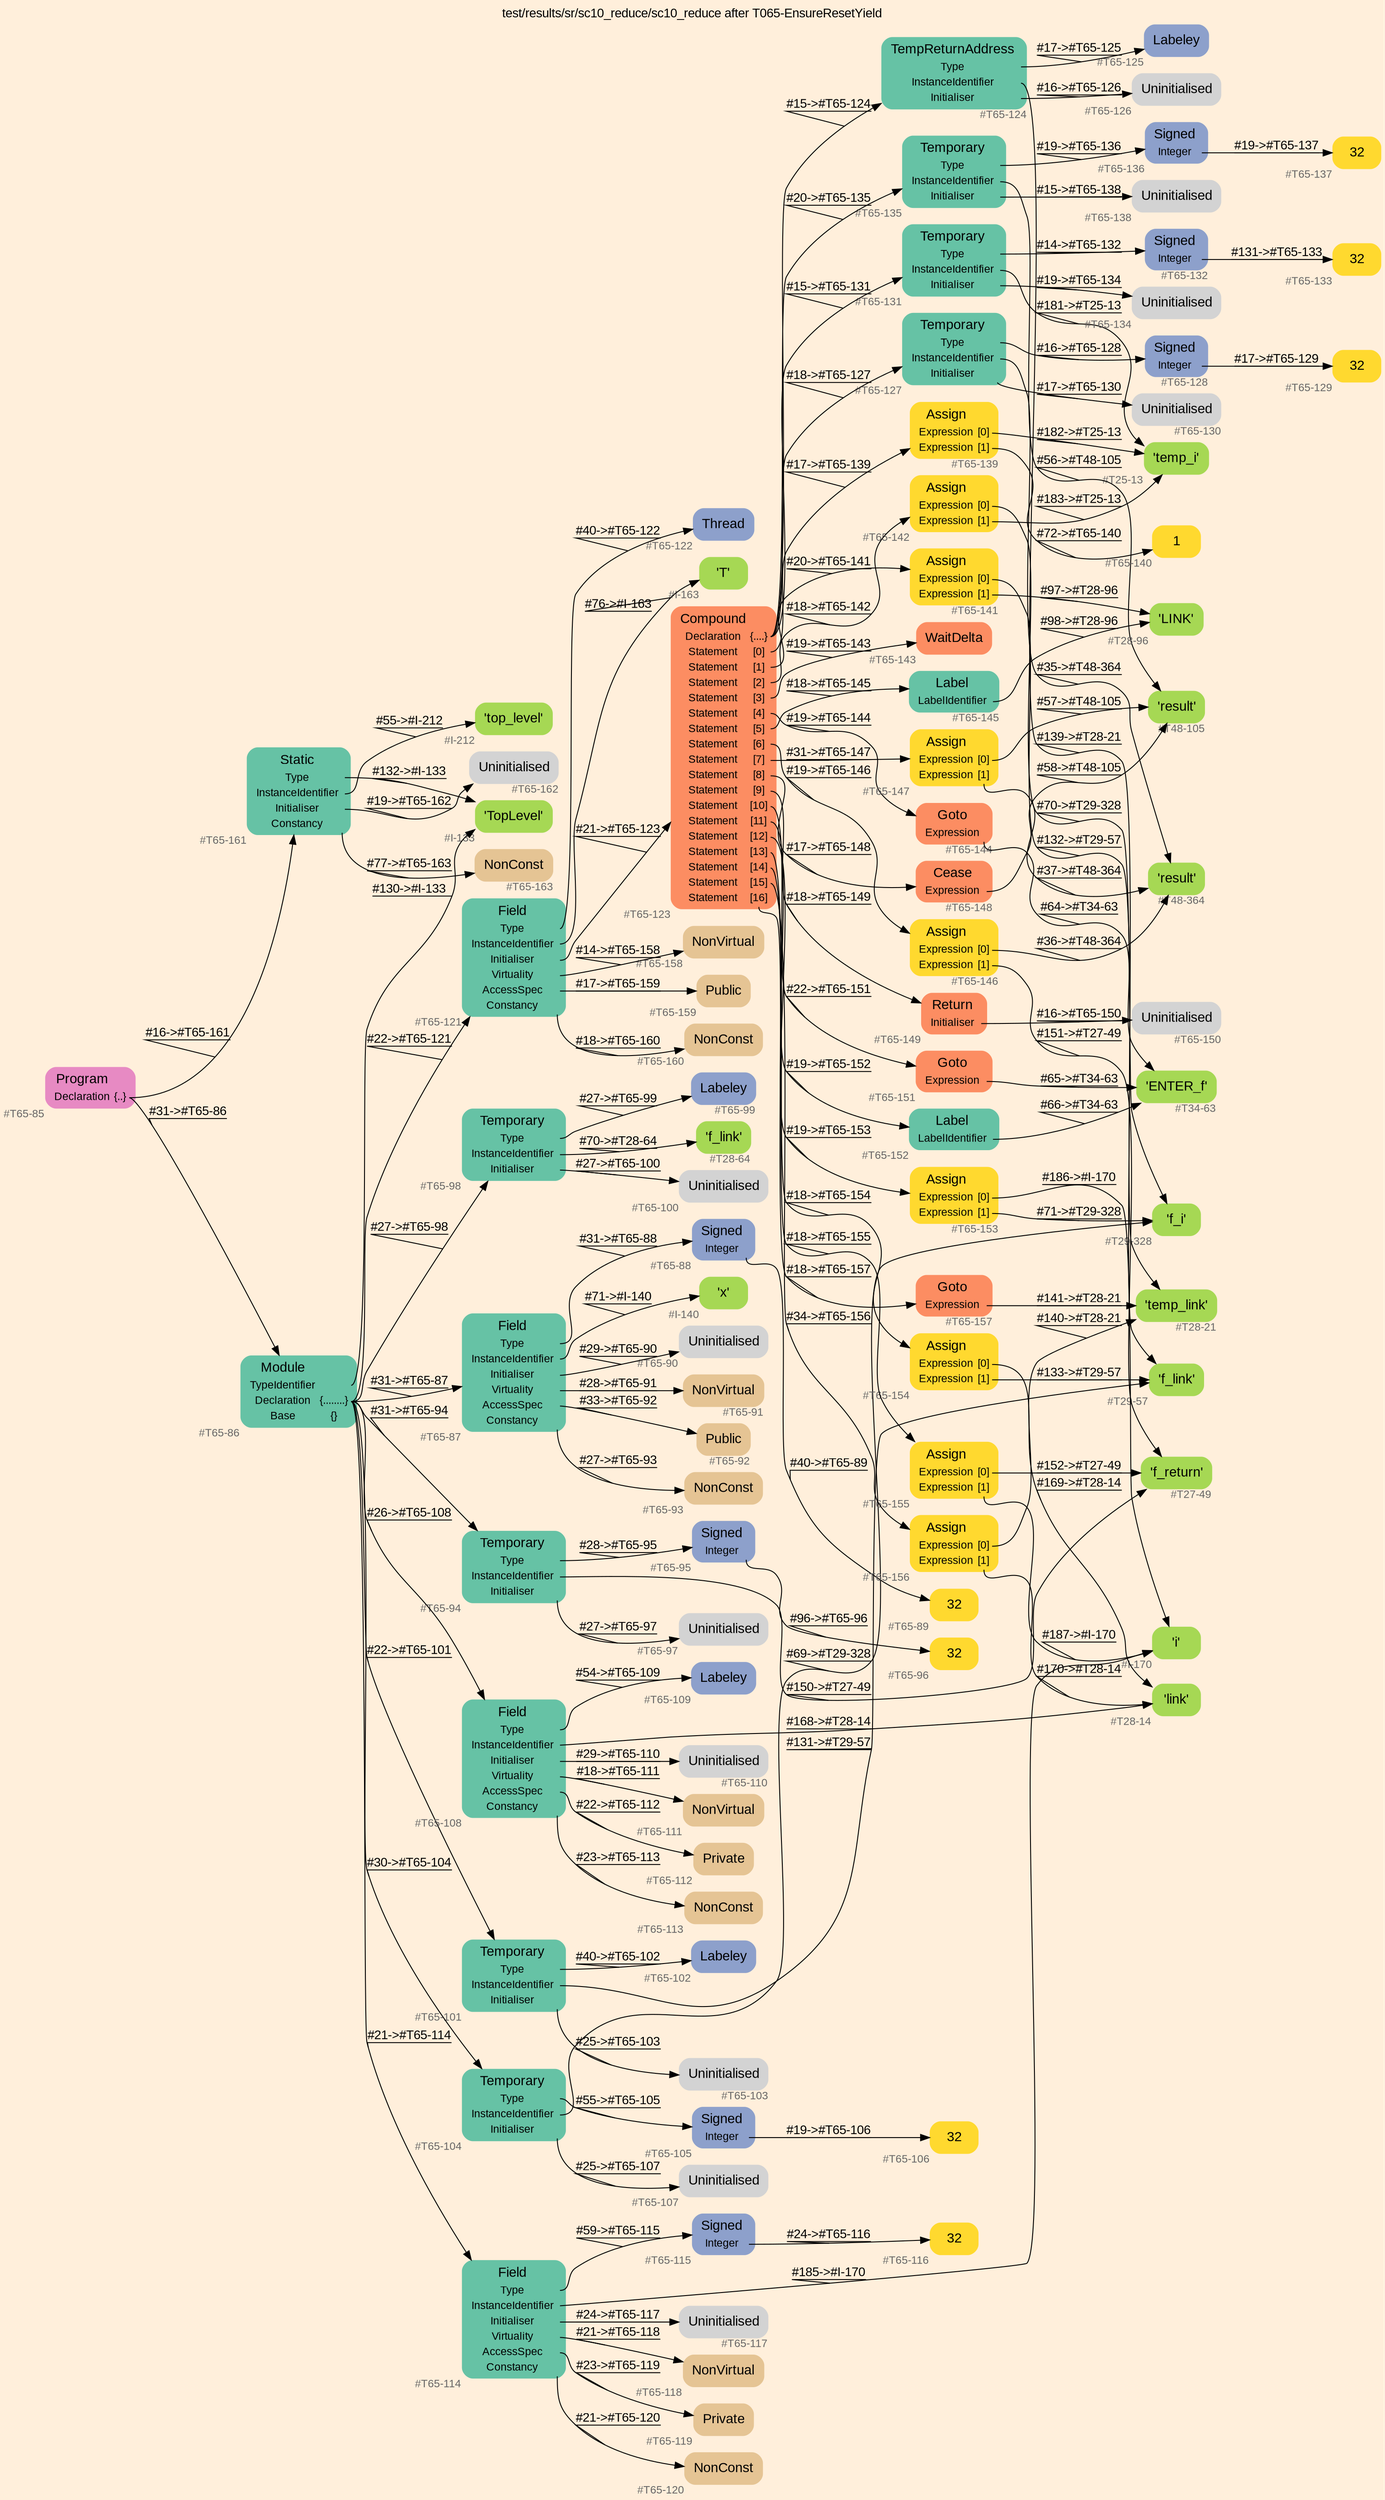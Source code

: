 digraph "test/results/sr/sc10_reduce/sc10_reduce after T065-EnsureResetYield" {
label = "test/results/sr/sc10_reduce/sc10_reduce after T065-EnsureResetYield"
labelloc = t
graph [
    rankdir = "LR"
    ranksep = 0.3
    bgcolor = antiquewhite1
    color = black
    fontcolor = black
    fontname = "Arial"
];
node [
    fontname = "Arial"
];
edge [
    fontname = "Arial"
];

// -------------------- node figure --------------------
// -------- block #T65-85 ----------
"#T65-85" [
    fillcolor = "/set28/4"
    xlabel = "#T65-85"
    fontsize = "12"
    fontcolor = grey40
    shape = "plaintext"
    label = <<TABLE BORDER="0" CELLBORDER="0" CELLSPACING="0">
     <TR><TD><FONT COLOR="black" POINT-SIZE="15">Program</FONT></TD></TR>
     <TR><TD><FONT COLOR="black" POINT-SIZE="12">Declaration</FONT></TD><TD PORT="port0"><FONT COLOR="black" POINT-SIZE="12">{..}</FONT></TD></TR>
    </TABLE>>
    style = "rounded,filled"
];

// -------- block #T65-86 ----------
"#T65-86" [
    fillcolor = "/set28/1"
    xlabel = "#T65-86"
    fontsize = "12"
    fontcolor = grey40
    shape = "plaintext"
    label = <<TABLE BORDER="0" CELLBORDER="0" CELLSPACING="0">
     <TR><TD><FONT COLOR="black" POINT-SIZE="15">Module</FONT></TD></TR>
     <TR><TD><FONT COLOR="black" POINT-SIZE="12">TypeIdentifier</FONT></TD><TD PORT="port0"></TD></TR>
     <TR><TD><FONT COLOR="black" POINT-SIZE="12">Declaration</FONT></TD><TD PORT="port1"><FONT COLOR="black" POINT-SIZE="12">{........}</FONT></TD></TR>
     <TR><TD><FONT COLOR="black" POINT-SIZE="12">Base</FONT></TD><TD PORT="port2"><FONT COLOR="black" POINT-SIZE="12">{}</FONT></TD></TR>
    </TABLE>>
    style = "rounded,filled"
];

// -------- block #I-133 ----------
"#I-133" [
    fillcolor = "/set28/5"
    xlabel = "#I-133"
    fontsize = "12"
    fontcolor = grey40
    shape = "plaintext"
    label = <<TABLE BORDER="0" CELLBORDER="0" CELLSPACING="0">
     <TR><TD><FONT COLOR="black" POINT-SIZE="15">'TopLevel'</FONT></TD></TR>
    </TABLE>>
    style = "rounded,filled"
];

// -------- block #T65-87 ----------
"#T65-87" [
    fillcolor = "/set28/1"
    xlabel = "#T65-87"
    fontsize = "12"
    fontcolor = grey40
    shape = "plaintext"
    label = <<TABLE BORDER="0" CELLBORDER="0" CELLSPACING="0">
     <TR><TD><FONT COLOR="black" POINT-SIZE="15">Field</FONT></TD></TR>
     <TR><TD><FONT COLOR="black" POINT-SIZE="12">Type</FONT></TD><TD PORT="port0"></TD></TR>
     <TR><TD><FONT COLOR="black" POINT-SIZE="12">InstanceIdentifier</FONT></TD><TD PORT="port1"></TD></TR>
     <TR><TD><FONT COLOR="black" POINT-SIZE="12">Initialiser</FONT></TD><TD PORT="port2"></TD></TR>
     <TR><TD><FONT COLOR="black" POINT-SIZE="12">Virtuality</FONT></TD><TD PORT="port3"></TD></TR>
     <TR><TD><FONT COLOR="black" POINT-SIZE="12">AccessSpec</FONT></TD><TD PORT="port4"></TD></TR>
     <TR><TD><FONT COLOR="black" POINT-SIZE="12">Constancy</FONT></TD><TD PORT="port5"></TD></TR>
    </TABLE>>
    style = "rounded,filled"
];

// -------- block #T65-88 ----------
"#T65-88" [
    fillcolor = "/set28/3"
    xlabel = "#T65-88"
    fontsize = "12"
    fontcolor = grey40
    shape = "plaintext"
    label = <<TABLE BORDER="0" CELLBORDER="0" CELLSPACING="0">
     <TR><TD><FONT COLOR="black" POINT-SIZE="15">Signed</FONT></TD></TR>
     <TR><TD><FONT COLOR="black" POINT-SIZE="12">Integer</FONT></TD><TD PORT="port0"></TD></TR>
    </TABLE>>
    style = "rounded,filled"
];

// -------- block #T65-89 ----------
"#T65-89" [
    fillcolor = "/set28/6"
    xlabel = "#T65-89"
    fontsize = "12"
    fontcolor = grey40
    shape = "plaintext"
    label = <<TABLE BORDER="0" CELLBORDER="0" CELLSPACING="0">
     <TR><TD><FONT COLOR="black" POINT-SIZE="15">32</FONT></TD></TR>
    </TABLE>>
    style = "rounded,filled"
];

// -------- block #I-140 ----------
"#I-140" [
    fillcolor = "/set28/5"
    xlabel = "#I-140"
    fontsize = "12"
    fontcolor = grey40
    shape = "plaintext"
    label = <<TABLE BORDER="0" CELLBORDER="0" CELLSPACING="0">
     <TR><TD><FONT COLOR="black" POINT-SIZE="15">'x'</FONT></TD></TR>
    </TABLE>>
    style = "rounded,filled"
];

// -------- block #T65-90 ----------
"#T65-90" [
    xlabel = "#T65-90"
    fontsize = "12"
    fontcolor = grey40
    shape = "plaintext"
    label = <<TABLE BORDER="0" CELLBORDER="0" CELLSPACING="0">
     <TR><TD><FONT COLOR="black" POINT-SIZE="15">Uninitialised</FONT></TD></TR>
    </TABLE>>
    style = "rounded,filled"
];

// -------- block #T65-91 ----------
"#T65-91" [
    fillcolor = "/set28/7"
    xlabel = "#T65-91"
    fontsize = "12"
    fontcolor = grey40
    shape = "plaintext"
    label = <<TABLE BORDER="0" CELLBORDER="0" CELLSPACING="0">
     <TR><TD><FONT COLOR="black" POINT-SIZE="15">NonVirtual</FONT></TD></TR>
    </TABLE>>
    style = "rounded,filled"
];

// -------- block #T65-92 ----------
"#T65-92" [
    fillcolor = "/set28/7"
    xlabel = "#T65-92"
    fontsize = "12"
    fontcolor = grey40
    shape = "plaintext"
    label = <<TABLE BORDER="0" CELLBORDER="0" CELLSPACING="0">
     <TR><TD><FONT COLOR="black" POINT-SIZE="15">Public</FONT></TD></TR>
    </TABLE>>
    style = "rounded,filled"
];

// -------- block #T65-93 ----------
"#T65-93" [
    fillcolor = "/set28/7"
    xlabel = "#T65-93"
    fontsize = "12"
    fontcolor = grey40
    shape = "plaintext"
    label = <<TABLE BORDER="0" CELLBORDER="0" CELLSPACING="0">
     <TR><TD><FONT COLOR="black" POINT-SIZE="15">NonConst</FONT></TD></TR>
    </TABLE>>
    style = "rounded,filled"
];

// -------- block #T65-94 ----------
"#T65-94" [
    fillcolor = "/set28/1"
    xlabel = "#T65-94"
    fontsize = "12"
    fontcolor = grey40
    shape = "plaintext"
    label = <<TABLE BORDER="0" CELLBORDER="0" CELLSPACING="0">
     <TR><TD><FONT COLOR="black" POINT-SIZE="15">Temporary</FONT></TD></TR>
     <TR><TD><FONT COLOR="black" POINT-SIZE="12">Type</FONT></TD><TD PORT="port0"></TD></TR>
     <TR><TD><FONT COLOR="black" POINT-SIZE="12">InstanceIdentifier</FONT></TD><TD PORT="port1"></TD></TR>
     <TR><TD><FONT COLOR="black" POINT-SIZE="12">Initialiser</FONT></TD><TD PORT="port2"></TD></TR>
    </TABLE>>
    style = "rounded,filled"
];

// -------- block #T65-95 ----------
"#T65-95" [
    fillcolor = "/set28/3"
    xlabel = "#T65-95"
    fontsize = "12"
    fontcolor = grey40
    shape = "plaintext"
    label = <<TABLE BORDER="0" CELLBORDER="0" CELLSPACING="0">
     <TR><TD><FONT COLOR="black" POINT-SIZE="15">Signed</FONT></TD></TR>
     <TR><TD><FONT COLOR="black" POINT-SIZE="12">Integer</FONT></TD><TD PORT="port0"></TD></TR>
    </TABLE>>
    style = "rounded,filled"
];

// -------- block #T65-96 ----------
"#T65-96" [
    fillcolor = "/set28/6"
    xlabel = "#T65-96"
    fontsize = "12"
    fontcolor = grey40
    shape = "plaintext"
    label = <<TABLE BORDER="0" CELLBORDER="0" CELLSPACING="0">
     <TR><TD><FONT COLOR="black" POINT-SIZE="15">32</FONT></TD></TR>
    </TABLE>>
    style = "rounded,filled"
];

// -------- block #T27-49 ----------
"#T27-49" [
    fillcolor = "/set28/5"
    xlabel = "#T27-49"
    fontsize = "12"
    fontcolor = grey40
    shape = "plaintext"
    label = <<TABLE BORDER="0" CELLBORDER="0" CELLSPACING="0">
     <TR><TD><FONT COLOR="black" POINT-SIZE="15">'f_return'</FONT></TD></TR>
    </TABLE>>
    style = "rounded,filled"
];

// -------- block #T65-97 ----------
"#T65-97" [
    xlabel = "#T65-97"
    fontsize = "12"
    fontcolor = grey40
    shape = "plaintext"
    label = <<TABLE BORDER="0" CELLBORDER="0" CELLSPACING="0">
     <TR><TD><FONT COLOR="black" POINT-SIZE="15">Uninitialised</FONT></TD></TR>
    </TABLE>>
    style = "rounded,filled"
];

// -------- block #T65-98 ----------
"#T65-98" [
    fillcolor = "/set28/1"
    xlabel = "#T65-98"
    fontsize = "12"
    fontcolor = grey40
    shape = "plaintext"
    label = <<TABLE BORDER="0" CELLBORDER="0" CELLSPACING="0">
     <TR><TD><FONT COLOR="black" POINT-SIZE="15">Temporary</FONT></TD></TR>
     <TR><TD><FONT COLOR="black" POINT-SIZE="12">Type</FONT></TD><TD PORT="port0"></TD></TR>
     <TR><TD><FONT COLOR="black" POINT-SIZE="12">InstanceIdentifier</FONT></TD><TD PORT="port1"></TD></TR>
     <TR><TD><FONT COLOR="black" POINT-SIZE="12">Initialiser</FONT></TD><TD PORT="port2"></TD></TR>
    </TABLE>>
    style = "rounded,filled"
];

// -------- block #T65-99 ----------
"#T65-99" [
    fillcolor = "/set28/3"
    xlabel = "#T65-99"
    fontsize = "12"
    fontcolor = grey40
    shape = "plaintext"
    label = <<TABLE BORDER="0" CELLBORDER="0" CELLSPACING="0">
     <TR><TD><FONT COLOR="black" POINT-SIZE="15">Labeley</FONT></TD></TR>
    </TABLE>>
    style = "rounded,filled"
];

// -------- block #T28-64 ----------
"#T28-64" [
    fillcolor = "/set28/5"
    xlabel = "#T28-64"
    fontsize = "12"
    fontcolor = grey40
    shape = "plaintext"
    label = <<TABLE BORDER="0" CELLBORDER="0" CELLSPACING="0">
     <TR><TD><FONT COLOR="black" POINT-SIZE="15">'f_link'</FONT></TD></TR>
    </TABLE>>
    style = "rounded,filled"
];

// -------- block #T65-100 ----------
"#T65-100" [
    xlabel = "#T65-100"
    fontsize = "12"
    fontcolor = grey40
    shape = "plaintext"
    label = <<TABLE BORDER="0" CELLBORDER="0" CELLSPACING="0">
     <TR><TD><FONT COLOR="black" POINT-SIZE="15">Uninitialised</FONT></TD></TR>
    </TABLE>>
    style = "rounded,filled"
];

// -------- block #T65-101 ----------
"#T65-101" [
    fillcolor = "/set28/1"
    xlabel = "#T65-101"
    fontsize = "12"
    fontcolor = grey40
    shape = "plaintext"
    label = <<TABLE BORDER="0" CELLBORDER="0" CELLSPACING="0">
     <TR><TD><FONT COLOR="black" POINT-SIZE="15">Temporary</FONT></TD></TR>
     <TR><TD><FONT COLOR="black" POINT-SIZE="12">Type</FONT></TD><TD PORT="port0"></TD></TR>
     <TR><TD><FONT COLOR="black" POINT-SIZE="12">InstanceIdentifier</FONT></TD><TD PORT="port1"></TD></TR>
     <TR><TD><FONT COLOR="black" POINT-SIZE="12">Initialiser</FONT></TD><TD PORT="port2"></TD></TR>
    </TABLE>>
    style = "rounded,filled"
];

// -------- block #T65-102 ----------
"#T65-102" [
    fillcolor = "/set28/3"
    xlabel = "#T65-102"
    fontsize = "12"
    fontcolor = grey40
    shape = "plaintext"
    label = <<TABLE BORDER="0" CELLBORDER="0" CELLSPACING="0">
     <TR><TD><FONT COLOR="black" POINT-SIZE="15">Labeley</FONT></TD></TR>
    </TABLE>>
    style = "rounded,filled"
];

// -------- block #T29-57 ----------
"#T29-57" [
    fillcolor = "/set28/5"
    xlabel = "#T29-57"
    fontsize = "12"
    fontcolor = grey40
    shape = "plaintext"
    label = <<TABLE BORDER="0" CELLBORDER="0" CELLSPACING="0">
     <TR><TD><FONT COLOR="black" POINT-SIZE="15">'f_link'</FONT></TD></TR>
    </TABLE>>
    style = "rounded,filled"
];

// -------- block #T65-103 ----------
"#T65-103" [
    xlabel = "#T65-103"
    fontsize = "12"
    fontcolor = grey40
    shape = "plaintext"
    label = <<TABLE BORDER="0" CELLBORDER="0" CELLSPACING="0">
     <TR><TD><FONT COLOR="black" POINT-SIZE="15">Uninitialised</FONT></TD></TR>
    </TABLE>>
    style = "rounded,filled"
];

// -------- block #T65-104 ----------
"#T65-104" [
    fillcolor = "/set28/1"
    xlabel = "#T65-104"
    fontsize = "12"
    fontcolor = grey40
    shape = "plaintext"
    label = <<TABLE BORDER="0" CELLBORDER="0" CELLSPACING="0">
     <TR><TD><FONT COLOR="black" POINT-SIZE="15">Temporary</FONT></TD></TR>
     <TR><TD><FONT COLOR="black" POINT-SIZE="12">Type</FONT></TD><TD PORT="port0"></TD></TR>
     <TR><TD><FONT COLOR="black" POINT-SIZE="12">InstanceIdentifier</FONT></TD><TD PORT="port1"></TD></TR>
     <TR><TD><FONT COLOR="black" POINT-SIZE="12">Initialiser</FONT></TD><TD PORT="port2"></TD></TR>
    </TABLE>>
    style = "rounded,filled"
];

// -------- block #T65-105 ----------
"#T65-105" [
    fillcolor = "/set28/3"
    xlabel = "#T65-105"
    fontsize = "12"
    fontcolor = grey40
    shape = "plaintext"
    label = <<TABLE BORDER="0" CELLBORDER="0" CELLSPACING="0">
     <TR><TD><FONT COLOR="black" POINT-SIZE="15">Signed</FONT></TD></TR>
     <TR><TD><FONT COLOR="black" POINT-SIZE="12">Integer</FONT></TD><TD PORT="port0"></TD></TR>
    </TABLE>>
    style = "rounded,filled"
];

// -------- block #T65-106 ----------
"#T65-106" [
    fillcolor = "/set28/6"
    xlabel = "#T65-106"
    fontsize = "12"
    fontcolor = grey40
    shape = "plaintext"
    label = <<TABLE BORDER="0" CELLBORDER="0" CELLSPACING="0">
     <TR><TD><FONT COLOR="black" POINT-SIZE="15">32</FONT></TD></TR>
    </TABLE>>
    style = "rounded,filled"
];

// -------- block #T29-328 ----------
"#T29-328" [
    fillcolor = "/set28/5"
    xlabel = "#T29-328"
    fontsize = "12"
    fontcolor = grey40
    shape = "plaintext"
    label = <<TABLE BORDER="0" CELLBORDER="0" CELLSPACING="0">
     <TR><TD><FONT COLOR="black" POINT-SIZE="15">'f_i'</FONT></TD></TR>
    </TABLE>>
    style = "rounded,filled"
];

// -------- block #T65-107 ----------
"#T65-107" [
    xlabel = "#T65-107"
    fontsize = "12"
    fontcolor = grey40
    shape = "plaintext"
    label = <<TABLE BORDER="0" CELLBORDER="0" CELLSPACING="0">
     <TR><TD><FONT COLOR="black" POINT-SIZE="15">Uninitialised</FONT></TD></TR>
    </TABLE>>
    style = "rounded,filled"
];

// -------- block #T65-108 ----------
"#T65-108" [
    fillcolor = "/set28/1"
    xlabel = "#T65-108"
    fontsize = "12"
    fontcolor = grey40
    shape = "plaintext"
    label = <<TABLE BORDER="0" CELLBORDER="0" CELLSPACING="0">
     <TR><TD><FONT COLOR="black" POINT-SIZE="15">Field</FONT></TD></TR>
     <TR><TD><FONT COLOR="black" POINT-SIZE="12">Type</FONT></TD><TD PORT="port0"></TD></TR>
     <TR><TD><FONT COLOR="black" POINT-SIZE="12">InstanceIdentifier</FONT></TD><TD PORT="port1"></TD></TR>
     <TR><TD><FONT COLOR="black" POINT-SIZE="12">Initialiser</FONT></TD><TD PORT="port2"></TD></TR>
     <TR><TD><FONT COLOR="black" POINT-SIZE="12">Virtuality</FONT></TD><TD PORT="port3"></TD></TR>
     <TR><TD><FONT COLOR="black" POINT-SIZE="12">AccessSpec</FONT></TD><TD PORT="port4"></TD></TR>
     <TR><TD><FONT COLOR="black" POINT-SIZE="12">Constancy</FONT></TD><TD PORT="port5"></TD></TR>
    </TABLE>>
    style = "rounded,filled"
];

// -------- block #T65-109 ----------
"#T65-109" [
    fillcolor = "/set28/3"
    xlabel = "#T65-109"
    fontsize = "12"
    fontcolor = grey40
    shape = "plaintext"
    label = <<TABLE BORDER="0" CELLBORDER="0" CELLSPACING="0">
     <TR><TD><FONT COLOR="black" POINT-SIZE="15">Labeley</FONT></TD></TR>
    </TABLE>>
    style = "rounded,filled"
];

// -------- block #T28-14 ----------
"#T28-14" [
    fillcolor = "/set28/5"
    xlabel = "#T28-14"
    fontsize = "12"
    fontcolor = grey40
    shape = "plaintext"
    label = <<TABLE BORDER="0" CELLBORDER="0" CELLSPACING="0">
     <TR><TD><FONT COLOR="black" POINT-SIZE="15">'link'</FONT></TD></TR>
    </TABLE>>
    style = "rounded,filled"
];

// -------- block #T65-110 ----------
"#T65-110" [
    xlabel = "#T65-110"
    fontsize = "12"
    fontcolor = grey40
    shape = "plaintext"
    label = <<TABLE BORDER="0" CELLBORDER="0" CELLSPACING="0">
     <TR><TD><FONT COLOR="black" POINT-SIZE="15">Uninitialised</FONT></TD></TR>
    </TABLE>>
    style = "rounded,filled"
];

// -------- block #T65-111 ----------
"#T65-111" [
    fillcolor = "/set28/7"
    xlabel = "#T65-111"
    fontsize = "12"
    fontcolor = grey40
    shape = "plaintext"
    label = <<TABLE BORDER="0" CELLBORDER="0" CELLSPACING="0">
     <TR><TD><FONT COLOR="black" POINT-SIZE="15">NonVirtual</FONT></TD></TR>
    </TABLE>>
    style = "rounded,filled"
];

// -------- block #T65-112 ----------
"#T65-112" [
    fillcolor = "/set28/7"
    xlabel = "#T65-112"
    fontsize = "12"
    fontcolor = grey40
    shape = "plaintext"
    label = <<TABLE BORDER="0" CELLBORDER="0" CELLSPACING="0">
     <TR><TD><FONT COLOR="black" POINT-SIZE="15">Private</FONT></TD></TR>
    </TABLE>>
    style = "rounded,filled"
];

// -------- block #T65-113 ----------
"#T65-113" [
    fillcolor = "/set28/7"
    xlabel = "#T65-113"
    fontsize = "12"
    fontcolor = grey40
    shape = "plaintext"
    label = <<TABLE BORDER="0" CELLBORDER="0" CELLSPACING="0">
     <TR><TD><FONT COLOR="black" POINT-SIZE="15">NonConst</FONT></TD></TR>
    </TABLE>>
    style = "rounded,filled"
];

// -------- block #T65-114 ----------
"#T65-114" [
    fillcolor = "/set28/1"
    xlabel = "#T65-114"
    fontsize = "12"
    fontcolor = grey40
    shape = "plaintext"
    label = <<TABLE BORDER="0" CELLBORDER="0" CELLSPACING="0">
     <TR><TD><FONT COLOR="black" POINT-SIZE="15">Field</FONT></TD></TR>
     <TR><TD><FONT COLOR="black" POINT-SIZE="12">Type</FONT></TD><TD PORT="port0"></TD></TR>
     <TR><TD><FONT COLOR="black" POINT-SIZE="12">InstanceIdentifier</FONT></TD><TD PORT="port1"></TD></TR>
     <TR><TD><FONT COLOR="black" POINT-SIZE="12">Initialiser</FONT></TD><TD PORT="port2"></TD></TR>
     <TR><TD><FONT COLOR="black" POINT-SIZE="12">Virtuality</FONT></TD><TD PORT="port3"></TD></TR>
     <TR><TD><FONT COLOR="black" POINT-SIZE="12">AccessSpec</FONT></TD><TD PORT="port4"></TD></TR>
     <TR><TD><FONT COLOR="black" POINT-SIZE="12">Constancy</FONT></TD><TD PORT="port5"></TD></TR>
    </TABLE>>
    style = "rounded,filled"
];

// -------- block #T65-115 ----------
"#T65-115" [
    fillcolor = "/set28/3"
    xlabel = "#T65-115"
    fontsize = "12"
    fontcolor = grey40
    shape = "plaintext"
    label = <<TABLE BORDER="0" CELLBORDER="0" CELLSPACING="0">
     <TR><TD><FONT COLOR="black" POINT-SIZE="15">Signed</FONT></TD></TR>
     <TR><TD><FONT COLOR="black" POINT-SIZE="12">Integer</FONT></TD><TD PORT="port0"></TD></TR>
    </TABLE>>
    style = "rounded,filled"
];

// -------- block #T65-116 ----------
"#T65-116" [
    fillcolor = "/set28/6"
    xlabel = "#T65-116"
    fontsize = "12"
    fontcolor = grey40
    shape = "plaintext"
    label = <<TABLE BORDER="0" CELLBORDER="0" CELLSPACING="0">
     <TR><TD><FONT COLOR="black" POINT-SIZE="15">32</FONT></TD></TR>
    </TABLE>>
    style = "rounded,filled"
];

// -------- block #I-170 ----------
"#I-170" [
    fillcolor = "/set28/5"
    xlabel = "#I-170"
    fontsize = "12"
    fontcolor = grey40
    shape = "plaintext"
    label = <<TABLE BORDER="0" CELLBORDER="0" CELLSPACING="0">
     <TR><TD><FONT COLOR="black" POINT-SIZE="15">'i'</FONT></TD></TR>
    </TABLE>>
    style = "rounded,filled"
];

// -------- block #T65-117 ----------
"#T65-117" [
    xlabel = "#T65-117"
    fontsize = "12"
    fontcolor = grey40
    shape = "plaintext"
    label = <<TABLE BORDER="0" CELLBORDER="0" CELLSPACING="0">
     <TR><TD><FONT COLOR="black" POINT-SIZE="15">Uninitialised</FONT></TD></TR>
    </TABLE>>
    style = "rounded,filled"
];

// -------- block #T65-118 ----------
"#T65-118" [
    fillcolor = "/set28/7"
    xlabel = "#T65-118"
    fontsize = "12"
    fontcolor = grey40
    shape = "plaintext"
    label = <<TABLE BORDER="0" CELLBORDER="0" CELLSPACING="0">
     <TR><TD><FONT COLOR="black" POINT-SIZE="15">NonVirtual</FONT></TD></TR>
    </TABLE>>
    style = "rounded,filled"
];

// -------- block #T65-119 ----------
"#T65-119" [
    fillcolor = "/set28/7"
    xlabel = "#T65-119"
    fontsize = "12"
    fontcolor = grey40
    shape = "plaintext"
    label = <<TABLE BORDER="0" CELLBORDER="0" CELLSPACING="0">
     <TR><TD><FONT COLOR="black" POINT-SIZE="15">Private</FONT></TD></TR>
    </TABLE>>
    style = "rounded,filled"
];

// -------- block #T65-120 ----------
"#T65-120" [
    fillcolor = "/set28/7"
    xlabel = "#T65-120"
    fontsize = "12"
    fontcolor = grey40
    shape = "plaintext"
    label = <<TABLE BORDER="0" CELLBORDER="0" CELLSPACING="0">
     <TR><TD><FONT COLOR="black" POINT-SIZE="15">NonConst</FONT></TD></TR>
    </TABLE>>
    style = "rounded,filled"
];

// -------- block #T65-121 ----------
"#T65-121" [
    fillcolor = "/set28/1"
    xlabel = "#T65-121"
    fontsize = "12"
    fontcolor = grey40
    shape = "plaintext"
    label = <<TABLE BORDER="0" CELLBORDER="0" CELLSPACING="0">
     <TR><TD><FONT COLOR="black" POINT-SIZE="15">Field</FONT></TD></TR>
     <TR><TD><FONT COLOR="black" POINT-SIZE="12">Type</FONT></TD><TD PORT="port0"></TD></TR>
     <TR><TD><FONT COLOR="black" POINT-SIZE="12">InstanceIdentifier</FONT></TD><TD PORT="port1"></TD></TR>
     <TR><TD><FONT COLOR="black" POINT-SIZE="12">Initialiser</FONT></TD><TD PORT="port2"></TD></TR>
     <TR><TD><FONT COLOR="black" POINT-SIZE="12">Virtuality</FONT></TD><TD PORT="port3"></TD></TR>
     <TR><TD><FONT COLOR="black" POINT-SIZE="12">AccessSpec</FONT></TD><TD PORT="port4"></TD></TR>
     <TR><TD><FONT COLOR="black" POINT-SIZE="12">Constancy</FONT></TD><TD PORT="port5"></TD></TR>
    </TABLE>>
    style = "rounded,filled"
];

// -------- block #T65-122 ----------
"#T65-122" [
    fillcolor = "/set28/3"
    xlabel = "#T65-122"
    fontsize = "12"
    fontcolor = grey40
    shape = "plaintext"
    label = <<TABLE BORDER="0" CELLBORDER="0" CELLSPACING="0">
     <TR><TD><FONT COLOR="black" POINT-SIZE="15">Thread</FONT></TD></TR>
    </TABLE>>
    style = "rounded,filled"
];

// -------- block #I-163 ----------
"#I-163" [
    fillcolor = "/set28/5"
    xlabel = "#I-163"
    fontsize = "12"
    fontcolor = grey40
    shape = "plaintext"
    label = <<TABLE BORDER="0" CELLBORDER="0" CELLSPACING="0">
     <TR><TD><FONT COLOR="black" POINT-SIZE="15">'T'</FONT></TD></TR>
    </TABLE>>
    style = "rounded,filled"
];

// -------- block #T65-123 ----------
"#T65-123" [
    fillcolor = "/set28/2"
    xlabel = "#T65-123"
    fontsize = "12"
    fontcolor = grey40
    shape = "plaintext"
    label = <<TABLE BORDER="0" CELLBORDER="0" CELLSPACING="0">
     <TR><TD><FONT COLOR="black" POINT-SIZE="15">Compound</FONT></TD></TR>
     <TR><TD><FONT COLOR="black" POINT-SIZE="12">Declaration</FONT></TD><TD PORT="port0"><FONT COLOR="black" POINT-SIZE="12">{....}</FONT></TD></TR>
     <TR><TD><FONT COLOR="black" POINT-SIZE="12">Statement</FONT></TD><TD PORT="port1"><FONT COLOR="black" POINT-SIZE="12">[0]</FONT></TD></TR>
     <TR><TD><FONT COLOR="black" POINT-SIZE="12">Statement</FONT></TD><TD PORT="port2"><FONT COLOR="black" POINT-SIZE="12">[1]</FONT></TD></TR>
     <TR><TD><FONT COLOR="black" POINT-SIZE="12">Statement</FONT></TD><TD PORT="port3"><FONT COLOR="black" POINT-SIZE="12">[2]</FONT></TD></TR>
     <TR><TD><FONT COLOR="black" POINT-SIZE="12">Statement</FONT></TD><TD PORT="port4"><FONT COLOR="black" POINT-SIZE="12">[3]</FONT></TD></TR>
     <TR><TD><FONT COLOR="black" POINT-SIZE="12">Statement</FONT></TD><TD PORT="port5"><FONT COLOR="black" POINT-SIZE="12">[4]</FONT></TD></TR>
     <TR><TD><FONT COLOR="black" POINT-SIZE="12">Statement</FONT></TD><TD PORT="port6"><FONT COLOR="black" POINT-SIZE="12">[5]</FONT></TD></TR>
     <TR><TD><FONT COLOR="black" POINT-SIZE="12">Statement</FONT></TD><TD PORT="port7"><FONT COLOR="black" POINT-SIZE="12">[6]</FONT></TD></TR>
     <TR><TD><FONT COLOR="black" POINT-SIZE="12">Statement</FONT></TD><TD PORT="port8"><FONT COLOR="black" POINT-SIZE="12">[7]</FONT></TD></TR>
     <TR><TD><FONT COLOR="black" POINT-SIZE="12">Statement</FONT></TD><TD PORT="port9"><FONT COLOR="black" POINT-SIZE="12">[8]</FONT></TD></TR>
     <TR><TD><FONT COLOR="black" POINT-SIZE="12">Statement</FONT></TD><TD PORT="port10"><FONT COLOR="black" POINT-SIZE="12">[9]</FONT></TD></TR>
     <TR><TD><FONT COLOR="black" POINT-SIZE="12">Statement</FONT></TD><TD PORT="port11"><FONT COLOR="black" POINT-SIZE="12">[10]</FONT></TD></TR>
     <TR><TD><FONT COLOR="black" POINT-SIZE="12">Statement</FONT></TD><TD PORT="port12"><FONT COLOR="black" POINT-SIZE="12">[11]</FONT></TD></TR>
     <TR><TD><FONT COLOR="black" POINT-SIZE="12">Statement</FONT></TD><TD PORT="port13"><FONT COLOR="black" POINT-SIZE="12">[12]</FONT></TD></TR>
     <TR><TD><FONT COLOR="black" POINT-SIZE="12">Statement</FONT></TD><TD PORT="port14"><FONT COLOR="black" POINT-SIZE="12">[13]</FONT></TD></TR>
     <TR><TD><FONT COLOR="black" POINT-SIZE="12">Statement</FONT></TD><TD PORT="port15"><FONT COLOR="black" POINT-SIZE="12">[14]</FONT></TD></TR>
     <TR><TD><FONT COLOR="black" POINT-SIZE="12">Statement</FONT></TD><TD PORT="port16"><FONT COLOR="black" POINT-SIZE="12">[15]</FONT></TD></TR>
     <TR><TD><FONT COLOR="black" POINT-SIZE="12">Statement</FONT></TD><TD PORT="port17"><FONT COLOR="black" POINT-SIZE="12">[16]</FONT></TD></TR>
    </TABLE>>
    style = "rounded,filled"
];

// -------- block #T65-124 ----------
"#T65-124" [
    fillcolor = "/set28/1"
    xlabel = "#T65-124"
    fontsize = "12"
    fontcolor = grey40
    shape = "plaintext"
    label = <<TABLE BORDER="0" CELLBORDER="0" CELLSPACING="0">
     <TR><TD><FONT COLOR="black" POINT-SIZE="15">TempReturnAddress</FONT></TD></TR>
     <TR><TD><FONT COLOR="black" POINT-SIZE="12">Type</FONT></TD><TD PORT="port0"></TD></TR>
     <TR><TD><FONT COLOR="black" POINT-SIZE="12">InstanceIdentifier</FONT></TD><TD PORT="port1"></TD></TR>
     <TR><TD><FONT COLOR="black" POINT-SIZE="12">Initialiser</FONT></TD><TD PORT="port2"></TD></TR>
    </TABLE>>
    style = "rounded,filled"
];

// -------- block #T65-125 ----------
"#T65-125" [
    fillcolor = "/set28/3"
    xlabel = "#T65-125"
    fontsize = "12"
    fontcolor = grey40
    shape = "plaintext"
    label = <<TABLE BORDER="0" CELLBORDER="0" CELLSPACING="0">
     <TR><TD><FONT COLOR="black" POINT-SIZE="15">Labeley</FONT></TD></TR>
    </TABLE>>
    style = "rounded,filled"
];

// -------- block #T28-21 ----------
"#T28-21" [
    fillcolor = "/set28/5"
    xlabel = "#T28-21"
    fontsize = "12"
    fontcolor = grey40
    shape = "plaintext"
    label = <<TABLE BORDER="0" CELLBORDER="0" CELLSPACING="0">
     <TR><TD><FONT COLOR="black" POINT-SIZE="15">'temp_link'</FONT></TD></TR>
    </TABLE>>
    style = "rounded,filled"
];

// -------- block #T65-126 ----------
"#T65-126" [
    xlabel = "#T65-126"
    fontsize = "12"
    fontcolor = grey40
    shape = "plaintext"
    label = <<TABLE BORDER="0" CELLBORDER="0" CELLSPACING="0">
     <TR><TD><FONT COLOR="black" POINT-SIZE="15">Uninitialised</FONT></TD></TR>
    </TABLE>>
    style = "rounded,filled"
];

// -------- block #T65-127 ----------
"#T65-127" [
    fillcolor = "/set28/1"
    xlabel = "#T65-127"
    fontsize = "12"
    fontcolor = grey40
    shape = "plaintext"
    label = <<TABLE BORDER="0" CELLBORDER="0" CELLSPACING="0">
     <TR><TD><FONT COLOR="black" POINT-SIZE="15">Temporary</FONT></TD></TR>
     <TR><TD><FONT COLOR="black" POINT-SIZE="12">Type</FONT></TD><TD PORT="port0"></TD></TR>
     <TR><TD><FONT COLOR="black" POINT-SIZE="12">InstanceIdentifier</FONT></TD><TD PORT="port1"></TD></TR>
     <TR><TD><FONT COLOR="black" POINT-SIZE="12">Initialiser</FONT></TD><TD PORT="port2"></TD></TR>
    </TABLE>>
    style = "rounded,filled"
];

// -------- block #T65-128 ----------
"#T65-128" [
    fillcolor = "/set28/3"
    xlabel = "#T65-128"
    fontsize = "12"
    fontcolor = grey40
    shape = "plaintext"
    label = <<TABLE BORDER="0" CELLBORDER="0" CELLSPACING="0">
     <TR><TD><FONT COLOR="black" POINT-SIZE="15">Signed</FONT></TD></TR>
     <TR><TD><FONT COLOR="black" POINT-SIZE="12">Integer</FONT></TD><TD PORT="port0"></TD></TR>
    </TABLE>>
    style = "rounded,filled"
];

// -------- block #T65-129 ----------
"#T65-129" [
    fillcolor = "/set28/6"
    xlabel = "#T65-129"
    fontsize = "12"
    fontcolor = grey40
    shape = "plaintext"
    label = <<TABLE BORDER="0" CELLBORDER="0" CELLSPACING="0">
     <TR><TD><FONT COLOR="black" POINT-SIZE="15">32</FONT></TD></TR>
    </TABLE>>
    style = "rounded,filled"
];

// -------- block #T48-364 ----------
"#T48-364" [
    fillcolor = "/set28/5"
    xlabel = "#T48-364"
    fontsize = "12"
    fontcolor = grey40
    shape = "plaintext"
    label = <<TABLE BORDER="0" CELLBORDER="0" CELLSPACING="0">
     <TR><TD><FONT COLOR="black" POINT-SIZE="15">'result'</FONT></TD></TR>
    </TABLE>>
    style = "rounded,filled"
];

// -------- block #T65-130 ----------
"#T65-130" [
    xlabel = "#T65-130"
    fontsize = "12"
    fontcolor = grey40
    shape = "plaintext"
    label = <<TABLE BORDER="0" CELLBORDER="0" CELLSPACING="0">
     <TR><TD><FONT COLOR="black" POINT-SIZE="15">Uninitialised</FONT></TD></TR>
    </TABLE>>
    style = "rounded,filled"
];

// -------- block #T65-131 ----------
"#T65-131" [
    fillcolor = "/set28/1"
    xlabel = "#T65-131"
    fontsize = "12"
    fontcolor = grey40
    shape = "plaintext"
    label = <<TABLE BORDER="0" CELLBORDER="0" CELLSPACING="0">
     <TR><TD><FONT COLOR="black" POINT-SIZE="15">Temporary</FONT></TD></TR>
     <TR><TD><FONT COLOR="black" POINT-SIZE="12">Type</FONT></TD><TD PORT="port0"></TD></TR>
     <TR><TD><FONT COLOR="black" POINT-SIZE="12">InstanceIdentifier</FONT></TD><TD PORT="port1"></TD></TR>
     <TR><TD><FONT COLOR="black" POINT-SIZE="12">Initialiser</FONT></TD><TD PORT="port2"></TD></TR>
    </TABLE>>
    style = "rounded,filled"
];

// -------- block #T65-132 ----------
"#T65-132" [
    fillcolor = "/set28/3"
    xlabel = "#T65-132"
    fontsize = "12"
    fontcolor = grey40
    shape = "plaintext"
    label = <<TABLE BORDER="0" CELLBORDER="0" CELLSPACING="0">
     <TR><TD><FONT COLOR="black" POINT-SIZE="15">Signed</FONT></TD></TR>
     <TR><TD><FONT COLOR="black" POINT-SIZE="12">Integer</FONT></TD><TD PORT="port0"></TD></TR>
    </TABLE>>
    style = "rounded,filled"
];

// -------- block #T65-133 ----------
"#T65-133" [
    fillcolor = "/set28/6"
    xlabel = "#T65-133"
    fontsize = "12"
    fontcolor = grey40
    shape = "plaintext"
    label = <<TABLE BORDER="0" CELLBORDER="0" CELLSPACING="0">
     <TR><TD><FONT COLOR="black" POINT-SIZE="15">32</FONT></TD></TR>
    </TABLE>>
    style = "rounded,filled"
];

// -------- block #T25-13 ----------
"#T25-13" [
    fillcolor = "/set28/5"
    xlabel = "#T25-13"
    fontsize = "12"
    fontcolor = grey40
    shape = "plaintext"
    label = <<TABLE BORDER="0" CELLBORDER="0" CELLSPACING="0">
     <TR><TD><FONT COLOR="black" POINT-SIZE="15">'temp_i'</FONT></TD></TR>
    </TABLE>>
    style = "rounded,filled"
];

// -------- block #T65-134 ----------
"#T65-134" [
    xlabel = "#T65-134"
    fontsize = "12"
    fontcolor = grey40
    shape = "plaintext"
    label = <<TABLE BORDER="0" CELLBORDER="0" CELLSPACING="0">
     <TR><TD><FONT COLOR="black" POINT-SIZE="15">Uninitialised</FONT></TD></TR>
    </TABLE>>
    style = "rounded,filled"
];

// -------- block #T65-135 ----------
"#T65-135" [
    fillcolor = "/set28/1"
    xlabel = "#T65-135"
    fontsize = "12"
    fontcolor = grey40
    shape = "plaintext"
    label = <<TABLE BORDER="0" CELLBORDER="0" CELLSPACING="0">
     <TR><TD><FONT COLOR="black" POINT-SIZE="15">Temporary</FONT></TD></TR>
     <TR><TD><FONT COLOR="black" POINT-SIZE="12">Type</FONT></TD><TD PORT="port0"></TD></TR>
     <TR><TD><FONT COLOR="black" POINT-SIZE="12">InstanceIdentifier</FONT></TD><TD PORT="port1"></TD></TR>
     <TR><TD><FONT COLOR="black" POINT-SIZE="12">Initialiser</FONT></TD><TD PORT="port2"></TD></TR>
    </TABLE>>
    style = "rounded,filled"
];

// -------- block #T65-136 ----------
"#T65-136" [
    fillcolor = "/set28/3"
    xlabel = "#T65-136"
    fontsize = "12"
    fontcolor = grey40
    shape = "plaintext"
    label = <<TABLE BORDER="0" CELLBORDER="0" CELLSPACING="0">
     <TR><TD><FONT COLOR="black" POINT-SIZE="15">Signed</FONT></TD></TR>
     <TR><TD><FONT COLOR="black" POINT-SIZE="12">Integer</FONT></TD><TD PORT="port0"></TD></TR>
    </TABLE>>
    style = "rounded,filled"
];

// -------- block #T65-137 ----------
"#T65-137" [
    fillcolor = "/set28/6"
    xlabel = "#T65-137"
    fontsize = "12"
    fontcolor = grey40
    shape = "plaintext"
    label = <<TABLE BORDER="0" CELLBORDER="0" CELLSPACING="0">
     <TR><TD><FONT COLOR="black" POINT-SIZE="15">32</FONT></TD></TR>
    </TABLE>>
    style = "rounded,filled"
];

// -------- block #T48-105 ----------
"#T48-105" [
    fillcolor = "/set28/5"
    xlabel = "#T48-105"
    fontsize = "12"
    fontcolor = grey40
    shape = "plaintext"
    label = <<TABLE BORDER="0" CELLBORDER="0" CELLSPACING="0">
     <TR><TD><FONT COLOR="black" POINT-SIZE="15">'result'</FONT></TD></TR>
    </TABLE>>
    style = "rounded,filled"
];

// -------- block #T65-138 ----------
"#T65-138" [
    xlabel = "#T65-138"
    fontsize = "12"
    fontcolor = grey40
    shape = "plaintext"
    label = <<TABLE BORDER="0" CELLBORDER="0" CELLSPACING="0">
     <TR><TD><FONT COLOR="black" POINT-SIZE="15">Uninitialised</FONT></TD></TR>
    </TABLE>>
    style = "rounded,filled"
];

// -------- block #T65-139 ----------
"#T65-139" [
    fillcolor = "/set28/6"
    xlabel = "#T65-139"
    fontsize = "12"
    fontcolor = grey40
    shape = "plaintext"
    label = <<TABLE BORDER="0" CELLBORDER="0" CELLSPACING="0">
     <TR><TD><FONT COLOR="black" POINT-SIZE="15">Assign</FONT></TD></TR>
     <TR><TD><FONT COLOR="black" POINT-SIZE="12">Expression</FONT></TD><TD PORT="port0"><FONT COLOR="black" POINT-SIZE="12">[0]</FONT></TD></TR>
     <TR><TD><FONT COLOR="black" POINT-SIZE="12">Expression</FONT></TD><TD PORT="port1"><FONT COLOR="black" POINT-SIZE="12">[1]</FONT></TD></TR>
    </TABLE>>
    style = "rounded,filled"
];

// -------- block #T65-140 ----------
"#T65-140" [
    fillcolor = "/set28/6"
    xlabel = "#T65-140"
    fontsize = "12"
    fontcolor = grey40
    shape = "plaintext"
    label = <<TABLE BORDER="0" CELLBORDER="0" CELLSPACING="0">
     <TR><TD><FONT COLOR="black" POINT-SIZE="15">1</FONT></TD></TR>
    </TABLE>>
    style = "rounded,filled"
];

// -------- block #T65-141 ----------
"#T65-141" [
    fillcolor = "/set28/6"
    xlabel = "#T65-141"
    fontsize = "12"
    fontcolor = grey40
    shape = "plaintext"
    label = <<TABLE BORDER="0" CELLBORDER="0" CELLSPACING="0">
     <TR><TD><FONT COLOR="black" POINT-SIZE="15">Assign</FONT></TD></TR>
     <TR><TD><FONT COLOR="black" POINT-SIZE="12">Expression</FONT></TD><TD PORT="port0"><FONT COLOR="black" POINT-SIZE="12">[0]</FONT></TD></TR>
     <TR><TD><FONT COLOR="black" POINT-SIZE="12">Expression</FONT></TD><TD PORT="port1"><FONT COLOR="black" POINT-SIZE="12">[1]</FONT></TD></TR>
    </TABLE>>
    style = "rounded,filled"
];

// -------- block #T28-96 ----------
"#T28-96" [
    fillcolor = "/set28/5"
    xlabel = "#T28-96"
    fontsize = "12"
    fontcolor = grey40
    shape = "plaintext"
    label = <<TABLE BORDER="0" CELLBORDER="0" CELLSPACING="0">
     <TR><TD><FONT COLOR="black" POINT-SIZE="15">'LINK'</FONT></TD></TR>
    </TABLE>>
    style = "rounded,filled"
];

// -------- block #T65-142 ----------
"#T65-142" [
    fillcolor = "/set28/6"
    xlabel = "#T65-142"
    fontsize = "12"
    fontcolor = grey40
    shape = "plaintext"
    label = <<TABLE BORDER="0" CELLBORDER="0" CELLSPACING="0">
     <TR><TD><FONT COLOR="black" POINT-SIZE="15">Assign</FONT></TD></TR>
     <TR><TD><FONT COLOR="black" POINT-SIZE="12">Expression</FONT></TD><TD PORT="port0"><FONT COLOR="black" POINT-SIZE="12">[0]</FONT></TD></TR>
     <TR><TD><FONT COLOR="black" POINT-SIZE="12">Expression</FONT></TD><TD PORT="port1"><FONT COLOR="black" POINT-SIZE="12">[1]</FONT></TD></TR>
    </TABLE>>
    style = "rounded,filled"
];

// -------- block #T65-143 ----------
"#T65-143" [
    fillcolor = "/set28/2"
    xlabel = "#T65-143"
    fontsize = "12"
    fontcolor = grey40
    shape = "plaintext"
    label = <<TABLE BORDER="0" CELLBORDER="0" CELLSPACING="0">
     <TR><TD><FONT COLOR="black" POINT-SIZE="15">WaitDelta</FONT></TD></TR>
    </TABLE>>
    style = "rounded,filled"
];

// -------- block #T65-144 ----------
"#T65-144" [
    fillcolor = "/set28/2"
    xlabel = "#T65-144"
    fontsize = "12"
    fontcolor = grey40
    shape = "plaintext"
    label = <<TABLE BORDER="0" CELLBORDER="0" CELLSPACING="0">
     <TR><TD><FONT COLOR="black" POINT-SIZE="15">Goto</FONT></TD></TR>
     <TR><TD><FONT COLOR="black" POINT-SIZE="12">Expression</FONT></TD><TD PORT="port0"></TD></TR>
    </TABLE>>
    style = "rounded,filled"
];

// -------- block #T34-63 ----------
"#T34-63" [
    fillcolor = "/set28/5"
    xlabel = "#T34-63"
    fontsize = "12"
    fontcolor = grey40
    shape = "plaintext"
    label = <<TABLE BORDER="0" CELLBORDER="0" CELLSPACING="0">
     <TR><TD><FONT COLOR="black" POINT-SIZE="15">'ENTER_f'</FONT></TD></TR>
    </TABLE>>
    style = "rounded,filled"
];

// -------- block #T65-145 ----------
"#T65-145" [
    fillcolor = "/set28/1"
    xlabel = "#T65-145"
    fontsize = "12"
    fontcolor = grey40
    shape = "plaintext"
    label = <<TABLE BORDER="0" CELLBORDER="0" CELLSPACING="0">
     <TR><TD><FONT COLOR="black" POINT-SIZE="15">Label</FONT></TD></TR>
     <TR><TD><FONT COLOR="black" POINT-SIZE="12">LabelIdentifier</FONT></TD><TD PORT="port0"></TD></TR>
    </TABLE>>
    style = "rounded,filled"
];

// -------- block #T65-146 ----------
"#T65-146" [
    fillcolor = "/set28/6"
    xlabel = "#T65-146"
    fontsize = "12"
    fontcolor = grey40
    shape = "plaintext"
    label = <<TABLE BORDER="0" CELLBORDER="0" CELLSPACING="0">
     <TR><TD><FONT COLOR="black" POINT-SIZE="15">Assign</FONT></TD></TR>
     <TR><TD><FONT COLOR="black" POINT-SIZE="12">Expression</FONT></TD><TD PORT="port0"><FONT COLOR="black" POINT-SIZE="12">[0]</FONT></TD></TR>
     <TR><TD><FONT COLOR="black" POINT-SIZE="12">Expression</FONT></TD><TD PORT="port1"><FONT COLOR="black" POINT-SIZE="12">[1]</FONT></TD></TR>
    </TABLE>>
    style = "rounded,filled"
];

// -------- block #T65-147 ----------
"#T65-147" [
    fillcolor = "/set28/6"
    xlabel = "#T65-147"
    fontsize = "12"
    fontcolor = grey40
    shape = "plaintext"
    label = <<TABLE BORDER="0" CELLBORDER="0" CELLSPACING="0">
     <TR><TD><FONT COLOR="black" POINT-SIZE="15">Assign</FONT></TD></TR>
     <TR><TD><FONT COLOR="black" POINT-SIZE="12">Expression</FONT></TD><TD PORT="port0"><FONT COLOR="black" POINT-SIZE="12">[0]</FONT></TD></TR>
     <TR><TD><FONT COLOR="black" POINT-SIZE="12">Expression</FONT></TD><TD PORT="port1"><FONT COLOR="black" POINT-SIZE="12">[1]</FONT></TD></TR>
    </TABLE>>
    style = "rounded,filled"
];

// -------- block #T65-148 ----------
"#T65-148" [
    fillcolor = "/set28/2"
    xlabel = "#T65-148"
    fontsize = "12"
    fontcolor = grey40
    shape = "plaintext"
    label = <<TABLE BORDER="0" CELLBORDER="0" CELLSPACING="0">
     <TR><TD><FONT COLOR="black" POINT-SIZE="15">Cease</FONT></TD></TR>
     <TR><TD><FONT COLOR="black" POINT-SIZE="12">Expression</FONT></TD><TD PORT="port0"></TD></TR>
    </TABLE>>
    style = "rounded,filled"
];

// -------- block #T65-149 ----------
"#T65-149" [
    fillcolor = "/set28/2"
    xlabel = "#T65-149"
    fontsize = "12"
    fontcolor = grey40
    shape = "plaintext"
    label = <<TABLE BORDER="0" CELLBORDER="0" CELLSPACING="0">
     <TR><TD><FONT COLOR="black" POINT-SIZE="15">Return</FONT></TD></TR>
     <TR><TD><FONT COLOR="black" POINT-SIZE="12">Initialiser</FONT></TD><TD PORT="port0"></TD></TR>
    </TABLE>>
    style = "rounded,filled"
];

// -------- block #T65-150 ----------
"#T65-150" [
    xlabel = "#T65-150"
    fontsize = "12"
    fontcolor = grey40
    shape = "plaintext"
    label = <<TABLE BORDER="0" CELLBORDER="0" CELLSPACING="0">
     <TR><TD><FONT COLOR="black" POINT-SIZE="15">Uninitialised</FONT></TD></TR>
    </TABLE>>
    style = "rounded,filled"
];

// -------- block #T65-151 ----------
"#T65-151" [
    fillcolor = "/set28/2"
    xlabel = "#T65-151"
    fontsize = "12"
    fontcolor = grey40
    shape = "plaintext"
    label = <<TABLE BORDER="0" CELLBORDER="0" CELLSPACING="0">
     <TR><TD><FONT COLOR="black" POINT-SIZE="15">Goto</FONT></TD></TR>
     <TR><TD><FONT COLOR="black" POINT-SIZE="12">Expression</FONT></TD><TD PORT="port0"></TD></TR>
    </TABLE>>
    style = "rounded,filled"
];

// -------- block #T65-152 ----------
"#T65-152" [
    fillcolor = "/set28/1"
    xlabel = "#T65-152"
    fontsize = "12"
    fontcolor = grey40
    shape = "plaintext"
    label = <<TABLE BORDER="0" CELLBORDER="0" CELLSPACING="0">
     <TR><TD><FONT COLOR="black" POINT-SIZE="15">Label</FONT></TD></TR>
     <TR><TD><FONT COLOR="black" POINT-SIZE="12">LabelIdentifier</FONT></TD><TD PORT="port0"></TD></TR>
    </TABLE>>
    style = "rounded,filled"
];

// -------- block #T65-153 ----------
"#T65-153" [
    fillcolor = "/set28/6"
    xlabel = "#T65-153"
    fontsize = "12"
    fontcolor = grey40
    shape = "plaintext"
    label = <<TABLE BORDER="0" CELLBORDER="0" CELLSPACING="0">
     <TR><TD><FONT COLOR="black" POINT-SIZE="15">Assign</FONT></TD></TR>
     <TR><TD><FONT COLOR="black" POINT-SIZE="12">Expression</FONT></TD><TD PORT="port0"><FONT COLOR="black" POINT-SIZE="12">[0]</FONT></TD></TR>
     <TR><TD><FONT COLOR="black" POINT-SIZE="12">Expression</FONT></TD><TD PORT="port1"><FONT COLOR="black" POINT-SIZE="12">[1]</FONT></TD></TR>
    </TABLE>>
    style = "rounded,filled"
];

// -------- block #T65-154 ----------
"#T65-154" [
    fillcolor = "/set28/6"
    xlabel = "#T65-154"
    fontsize = "12"
    fontcolor = grey40
    shape = "plaintext"
    label = <<TABLE BORDER="0" CELLBORDER="0" CELLSPACING="0">
     <TR><TD><FONT COLOR="black" POINT-SIZE="15">Assign</FONT></TD></TR>
     <TR><TD><FONT COLOR="black" POINT-SIZE="12">Expression</FONT></TD><TD PORT="port0"><FONT COLOR="black" POINT-SIZE="12">[0]</FONT></TD></TR>
     <TR><TD><FONT COLOR="black" POINT-SIZE="12">Expression</FONT></TD><TD PORT="port1"><FONT COLOR="black" POINT-SIZE="12">[1]</FONT></TD></TR>
    </TABLE>>
    style = "rounded,filled"
];

// -------- block #T65-155 ----------
"#T65-155" [
    fillcolor = "/set28/6"
    xlabel = "#T65-155"
    fontsize = "12"
    fontcolor = grey40
    shape = "plaintext"
    label = <<TABLE BORDER="0" CELLBORDER="0" CELLSPACING="0">
     <TR><TD><FONT COLOR="black" POINT-SIZE="15">Assign</FONT></TD></TR>
     <TR><TD><FONT COLOR="black" POINT-SIZE="12">Expression</FONT></TD><TD PORT="port0"><FONT COLOR="black" POINT-SIZE="12">[0]</FONT></TD></TR>
     <TR><TD><FONT COLOR="black" POINT-SIZE="12">Expression</FONT></TD><TD PORT="port1"><FONT COLOR="black" POINT-SIZE="12">[1]</FONT></TD></TR>
    </TABLE>>
    style = "rounded,filled"
];

// -------- block #T65-156 ----------
"#T65-156" [
    fillcolor = "/set28/6"
    xlabel = "#T65-156"
    fontsize = "12"
    fontcolor = grey40
    shape = "plaintext"
    label = <<TABLE BORDER="0" CELLBORDER="0" CELLSPACING="0">
     <TR><TD><FONT COLOR="black" POINT-SIZE="15">Assign</FONT></TD></TR>
     <TR><TD><FONT COLOR="black" POINT-SIZE="12">Expression</FONT></TD><TD PORT="port0"><FONT COLOR="black" POINT-SIZE="12">[0]</FONT></TD></TR>
     <TR><TD><FONT COLOR="black" POINT-SIZE="12">Expression</FONT></TD><TD PORT="port1"><FONT COLOR="black" POINT-SIZE="12">[1]</FONT></TD></TR>
    </TABLE>>
    style = "rounded,filled"
];

// -------- block #T65-157 ----------
"#T65-157" [
    fillcolor = "/set28/2"
    xlabel = "#T65-157"
    fontsize = "12"
    fontcolor = grey40
    shape = "plaintext"
    label = <<TABLE BORDER="0" CELLBORDER="0" CELLSPACING="0">
     <TR><TD><FONT COLOR="black" POINT-SIZE="15">Goto</FONT></TD></TR>
     <TR><TD><FONT COLOR="black" POINT-SIZE="12">Expression</FONT></TD><TD PORT="port0"></TD></TR>
    </TABLE>>
    style = "rounded,filled"
];

// -------- block #T65-158 ----------
"#T65-158" [
    fillcolor = "/set28/7"
    xlabel = "#T65-158"
    fontsize = "12"
    fontcolor = grey40
    shape = "plaintext"
    label = <<TABLE BORDER="0" CELLBORDER="0" CELLSPACING="0">
     <TR><TD><FONT COLOR="black" POINT-SIZE="15">NonVirtual</FONT></TD></TR>
    </TABLE>>
    style = "rounded,filled"
];

// -------- block #T65-159 ----------
"#T65-159" [
    fillcolor = "/set28/7"
    xlabel = "#T65-159"
    fontsize = "12"
    fontcolor = grey40
    shape = "plaintext"
    label = <<TABLE BORDER="0" CELLBORDER="0" CELLSPACING="0">
     <TR><TD><FONT COLOR="black" POINT-SIZE="15">Public</FONT></TD></TR>
    </TABLE>>
    style = "rounded,filled"
];

// -------- block #T65-160 ----------
"#T65-160" [
    fillcolor = "/set28/7"
    xlabel = "#T65-160"
    fontsize = "12"
    fontcolor = grey40
    shape = "plaintext"
    label = <<TABLE BORDER="0" CELLBORDER="0" CELLSPACING="0">
     <TR><TD><FONT COLOR="black" POINT-SIZE="15">NonConst</FONT></TD></TR>
    </TABLE>>
    style = "rounded,filled"
];

// -------- block #T65-161 ----------
"#T65-161" [
    fillcolor = "/set28/1"
    xlabel = "#T65-161"
    fontsize = "12"
    fontcolor = grey40
    shape = "plaintext"
    label = <<TABLE BORDER="0" CELLBORDER="0" CELLSPACING="0">
     <TR><TD><FONT COLOR="black" POINT-SIZE="15">Static</FONT></TD></TR>
     <TR><TD><FONT COLOR="black" POINT-SIZE="12">Type</FONT></TD><TD PORT="port0"></TD></TR>
     <TR><TD><FONT COLOR="black" POINT-SIZE="12">InstanceIdentifier</FONT></TD><TD PORT="port1"></TD></TR>
     <TR><TD><FONT COLOR="black" POINT-SIZE="12">Initialiser</FONT></TD><TD PORT="port2"></TD></TR>
     <TR><TD><FONT COLOR="black" POINT-SIZE="12">Constancy</FONT></TD><TD PORT="port3"></TD></TR>
    </TABLE>>
    style = "rounded,filled"
];

// -------- block #I-212 ----------
"#I-212" [
    fillcolor = "/set28/5"
    xlabel = "#I-212"
    fontsize = "12"
    fontcolor = grey40
    shape = "plaintext"
    label = <<TABLE BORDER="0" CELLBORDER="0" CELLSPACING="0">
     <TR><TD><FONT COLOR="black" POINT-SIZE="15">'top_level'</FONT></TD></TR>
    </TABLE>>
    style = "rounded,filled"
];

// -------- block #T65-162 ----------
"#T65-162" [
    xlabel = "#T65-162"
    fontsize = "12"
    fontcolor = grey40
    shape = "plaintext"
    label = <<TABLE BORDER="0" CELLBORDER="0" CELLSPACING="0">
     <TR><TD><FONT COLOR="black" POINT-SIZE="15">Uninitialised</FONT></TD></TR>
    </TABLE>>
    style = "rounded,filled"
];

// -------- block #T65-163 ----------
"#T65-163" [
    fillcolor = "/set28/7"
    xlabel = "#T65-163"
    fontsize = "12"
    fontcolor = grey40
    shape = "plaintext"
    label = <<TABLE BORDER="0" CELLBORDER="0" CELLSPACING="0">
     <TR><TD><FONT COLOR="black" POINT-SIZE="15">NonConst</FONT></TD></TR>
    </TABLE>>
    style = "rounded,filled"
];

"#T65-85":port0 -> "#T65-86" [
    label = "#31-&gt;#T65-86"
    decorate = true
    color = black
    fontcolor = black
];

"#T65-85":port0 -> "#T65-161" [
    label = "#16-&gt;#T65-161"
    decorate = true
    color = black
    fontcolor = black
];

"#T65-86":port0 -> "#I-133" [
    label = "#130-&gt;#I-133"
    decorate = true
    color = black
    fontcolor = black
];

"#T65-86":port1 -> "#T65-87" [
    label = "#31-&gt;#T65-87"
    decorate = true
    color = black
    fontcolor = black
];

"#T65-86":port1 -> "#T65-94" [
    label = "#31-&gt;#T65-94"
    decorate = true
    color = black
    fontcolor = black
];

"#T65-86":port1 -> "#T65-98" [
    label = "#27-&gt;#T65-98"
    decorate = true
    color = black
    fontcolor = black
];

"#T65-86":port1 -> "#T65-101" [
    label = "#22-&gt;#T65-101"
    decorate = true
    color = black
    fontcolor = black
];

"#T65-86":port1 -> "#T65-104" [
    label = "#30-&gt;#T65-104"
    decorate = true
    color = black
    fontcolor = black
];

"#T65-86":port1 -> "#T65-108" [
    label = "#26-&gt;#T65-108"
    decorate = true
    color = black
    fontcolor = black
];

"#T65-86":port1 -> "#T65-114" [
    label = "#21-&gt;#T65-114"
    decorate = true
    color = black
    fontcolor = black
];

"#T65-86":port1 -> "#T65-121" [
    label = "#22-&gt;#T65-121"
    decorate = true
    color = black
    fontcolor = black
];

"#T65-87":port0 -> "#T65-88" [
    label = "#31-&gt;#T65-88"
    decorate = true
    color = black
    fontcolor = black
];

"#T65-87":port1 -> "#I-140" [
    label = "#71-&gt;#I-140"
    decorate = true
    color = black
    fontcolor = black
];

"#T65-87":port2 -> "#T65-90" [
    label = "#29-&gt;#T65-90"
    decorate = true
    color = black
    fontcolor = black
];

"#T65-87":port3 -> "#T65-91" [
    label = "#28-&gt;#T65-91"
    decorate = true
    color = black
    fontcolor = black
];

"#T65-87":port4 -> "#T65-92" [
    label = "#33-&gt;#T65-92"
    decorate = true
    color = black
    fontcolor = black
];

"#T65-87":port5 -> "#T65-93" [
    label = "#27-&gt;#T65-93"
    decorate = true
    color = black
    fontcolor = black
];

"#T65-88":port0 -> "#T65-89" [
    label = "#40-&gt;#T65-89"
    decorate = true
    color = black
    fontcolor = black
];

"#T65-94":port0 -> "#T65-95" [
    label = "#28-&gt;#T65-95"
    decorate = true
    color = black
    fontcolor = black
];

"#T65-94":port1 -> "#T27-49" [
    label = "#150-&gt;#T27-49"
    decorate = true
    color = black
    fontcolor = black
];

"#T65-94":port2 -> "#T65-97" [
    label = "#27-&gt;#T65-97"
    decorate = true
    color = black
    fontcolor = black
];

"#T65-95":port0 -> "#T65-96" [
    label = "#96-&gt;#T65-96"
    decorate = true
    color = black
    fontcolor = black
];

"#T65-98":port0 -> "#T65-99" [
    label = "#27-&gt;#T65-99"
    decorate = true
    color = black
    fontcolor = black
];

"#T65-98":port1 -> "#T28-64" [
    label = "#70-&gt;#T28-64"
    decorate = true
    color = black
    fontcolor = black
];

"#T65-98":port2 -> "#T65-100" [
    label = "#27-&gt;#T65-100"
    decorate = true
    color = black
    fontcolor = black
];

"#T65-101":port0 -> "#T65-102" [
    label = "#40-&gt;#T65-102"
    decorate = true
    color = black
    fontcolor = black
];

"#T65-101":port1 -> "#T29-57" [
    label = "#131-&gt;#T29-57"
    decorate = true
    color = black
    fontcolor = black
];

"#T65-101":port2 -> "#T65-103" [
    label = "#25-&gt;#T65-103"
    decorate = true
    color = black
    fontcolor = black
];

"#T65-104":port0 -> "#T65-105" [
    label = "#55-&gt;#T65-105"
    decorate = true
    color = black
    fontcolor = black
];

"#T65-104":port1 -> "#T29-328" [
    label = "#69-&gt;#T29-328"
    decorate = true
    color = black
    fontcolor = black
];

"#T65-104":port2 -> "#T65-107" [
    label = "#25-&gt;#T65-107"
    decorate = true
    color = black
    fontcolor = black
];

"#T65-105":port0 -> "#T65-106" [
    label = "#19-&gt;#T65-106"
    decorate = true
    color = black
    fontcolor = black
];

"#T65-108":port0 -> "#T65-109" [
    label = "#54-&gt;#T65-109"
    decorate = true
    color = black
    fontcolor = black
];

"#T65-108":port1 -> "#T28-14" [
    label = "#168-&gt;#T28-14"
    decorate = true
    color = black
    fontcolor = black
];

"#T65-108":port2 -> "#T65-110" [
    label = "#29-&gt;#T65-110"
    decorate = true
    color = black
    fontcolor = black
];

"#T65-108":port3 -> "#T65-111" [
    label = "#18-&gt;#T65-111"
    decorate = true
    color = black
    fontcolor = black
];

"#T65-108":port4 -> "#T65-112" [
    label = "#22-&gt;#T65-112"
    decorate = true
    color = black
    fontcolor = black
];

"#T65-108":port5 -> "#T65-113" [
    label = "#23-&gt;#T65-113"
    decorate = true
    color = black
    fontcolor = black
];

"#T65-114":port0 -> "#T65-115" [
    label = "#59-&gt;#T65-115"
    decorate = true
    color = black
    fontcolor = black
];

"#T65-114":port1 -> "#I-170" [
    label = "#185-&gt;#I-170"
    decorate = true
    color = black
    fontcolor = black
];

"#T65-114":port2 -> "#T65-117" [
    label = "#24-&gt;#T65-117"
    decorate = true
    color = black
    fontcolor = black
];

"#T65-114":port3 -> "#T65-118" [
    label = "#21-&gt;#T65-118"
    decorate = true
    color = black
    fontcolor = black
];

"#T65-114":port4 -> "#T65-119" [
    label = "#23-&gt;#T65-119"
    decorate = true
    color = black
    fontcolor = black
];

"#T65-114":port5 -> "#T65-120" [
    label = "#21-&gt;#T65-120"
    decorate = true
    color = black
    fontcolor = black
];

"#T65-115":port0 -> "#T65-116" [
    label = "#24-&gt;#T65-116"
    decorate = true
    color = black
    fontcolor = black
];

"#T65-121":port0 -> "#T65-122" [
    label = "#40-&gt;#T65-122"
    decorate = true
    color = black
    fontcolor = black
];

"#T65-121":port1 -> "#I-163" [
    label = "#76-&gt;#I-163"
    decorate = true
    color = black
    fontcolor = black
];

"#T65-121":port2 -> "#T65-123" [
    label = "#21-&gt;#T65-123"
    decorate = true
    color = black
    fontcolor = black
];

"#T65-121":port3 -> "#T65-158" [
    label = "#14-&gt;#T65-158"
    decorate = true
    color = black
    fontcolor = black
];

"#T65-121":port4 -> "#T65-159" [
    label = "#17-&gt;#T65-159"
    decorate = true
    color = black
    fontcolor = black
];

"#T65-121":port5 -> "#T65-160" [
    label = "#18-&gt;#T65-160"
    decorate = true
    color = black
    fontcolor = black
];

"#T65-123":port0 -> "#T65-124" [
    label = "#15-&gt;#T65-124"
    decorate = true
    color = black
    fontcolor = black
];

"#T65-123":port0 -> "#T65-127" [
    label = "#18-&gt;#T65-127"
    decorate = true
    color = black
    fontcolor = black
];

"#T65-123":port0 -> "#T65-131" [
    label = "#15-&gt;#T65-131"
    decorate = true
    color = black
    fontcolor = black
];

"#T65-123":port0 -> "#T65-135" [
    label = "#20-&gt;#T65-135"
    decorate = true
    color = black
    fontcolor = black
];

"#T65-123":port1 -> "#T65-139" [
    label = "#17-&gt;#T65-139"
    decorate = true
    color = black
    fontcolor = black
];

"#T65-123":port2 -> "#T65-141" [
    label = "#20-&gt;#T65-141"
    decorate = true
    color = black
    fontcolor = black
];

"#T65-123":port3 -> "#T65-142" [
    label = "#18-&gt;#T65-142"
    decorate = true
    color = black
    fontcolor = black
];

"#T65-123":port4 -> "#T65-143" [
    label = "#19-&gt;#T65-143"
    decorate = true
    color = black
    fontcolor = black
];

"#T65-123":port5 -> "#T65-144" [
    label = "#19-&gt;#T65-144"
    decorate = true
    color = black
    fontcolor = black
];

"#T65-123":port6 -> "#T65-145" [
    label = "#18-&gt;#T65-145"
    decorate = true
    color = black
    fontcolor = black
];

"#T65-123":port7 -> "#T65-146" [
    label = "#19-&gt;#T65-146"
    decorate = true
    color = black
    fontcolor = black
];

"#T65-123":port8 -> "#T65-147" [
    label = "#31-&gt;#T65-147"
    decorate = true
    color = black
    fontcolor = black
];

"#T65-123":port9 -> "#T65-148" [
    label = "#17-&gt;#T65-148"
    decorate = true
    color = black
    fontcolor = black
];

"#T65-123":port10 -> "#T65-149" [
    label = "#18-&gt;#T65-149"
    decorate = true
    color = black
    fontcolor = black
];

"#T65-123":port11 -> "#T65-151" [
    label = "#22-&gt;#T65-151"
    decorate = true
    color = black
    fontcolor = black
];

"#T65-123":port12 -> "#T65-152" [
    label = "#19-&gt;#T65-152"
    decorate = true
    color = black
    fontcolor = black
];

"#T65-123":port13 -> "#T65-153" [
    label = "#19-&gt;#T65-153"
    decorate = true
    color = black
    fontcolor = black
];

"#T65-123":port14 -> "#T65-154" [
    label = "#18-&gt;#T65-154"
    decorate = true
    color = black
    fontcolor = black
];

"#T65-123":port15 -> "#T65-155" [
    label = "#18-&gt;#T65-155"
    decorate = true
    color = black
    fontcolor = black
];

"#T65-123":port16 -> "#T65-156" [
    label = "#34-&gt;#T65-156"
    decorate = true
    color = black
    fontcolor = black
];

"#T65-123":port17 -> "#T65-157" [
    label = "#18-&gt;#T65-157"
    decorate = true
    color = black
    fontcolor = black
];

"#T65-124":port0 -> "#T65-125" [
    label = "#17-&gt;#T65-125"
    decorate = true
    color = black
    fontcolor = black
];

"#T65-124":port1 -> "#T28-21" [
    label = "#139-&gt;#T28-21"
    decorate = true
    color = black
    fontcolor = black
];

"#T65-124":port2 -> "#T65-126" [
    label = "#16-&gt;#T65-126"
    decorate = true
    color = black
    fontcolor = black
];

"#T65-127":port0 -> "#T65-128" [
    label = "#16-&gt;#T65-128"
    decorate = true
    color = black
    fontcolor = black
];

"#T65-127":port1 -> "#T48-364" [
    label = "#35-&gt;#T48-364"
    decorate = true
    color = black
    fontcolor = black
];

"#T65-127":port2 -> "#T65-130" [
    label = "#17-&gt;#T65-130"
    decorate = true
    color = black
    fontcolor = black
];

"#T65-128":port0 -> "#T65-129" [
    label = "#17-&gt;#T65-129"
    decorate = true
    color = black
    fontcolor = black
];

"#T65-131":port0 -> "#T65-132" [
    label = "#14-&gt;#T65-132"
    decorate = true
    color = black
    fontcolor = black
];

"#T65-131":port1 -> "#T25-13" [
    label = "#181-&gt;#T25-13"
    decorate = true
    color = black
    fontcolor = black
];

"#T65-131":port2 -> "#T65-134" [
    label = "#19-&gt;#T65-134"
    decorate = true
    color = black
    fontcolor = black
];

"#T65-132":port0 -> "#T65-133" [
    label = "#131-&gt;#T65-133"
    decorate = true
    color = black
    fontcolor = black
];

"#T65-135":port0 -> "#T65-136" [
    label = "#19-&gt;#T65-136"
    decorate = true
    color = black
    fontcolor = black
];

"#T65-135":port1 -> "#T48-105" [
    label = "#56-&gt;#T48-105"
    decorate = true
    color = black
    fontcolor = black
];

"#T65-135":port2 -> "#T65-138" [
    label = "#15-&gt;#T65-138"
    decorate = true
    color = black
    fontcolor = black
];

"#T65-136":port0 -> "#T65-137" [
    label = "#19-&gt;#T65-137"
    decorate = true
    color = black
    fontcolor = black
];

"#T65-139":port0 -> "#T25-13" [
    label = "#182-&gt;#T25-13"
    decorate = true
    color = black
    fontcolor = black
];

"#T65-139":port1 -> "#T65-140" [
    label = "#72-&gt;#T65-140"
    decorate = true
    color = black
    fontcolor = black
];

"#T65-141":port0 -> "#T29-57" [
    label = "#132-&gt;#T29-57"
    decorate = true
    color = black
    fontcolor = black
];

"#T65-141":port1 -> "#T28-96" [
    label = "#97-&gt;#T28-96"
    decorate = true
    color = black
    fontcolor = black
];

"#T65-142":port0 -> "#T29-328" [
    label = "#70-&gt;#T29-328"
    decorate = true
    color = black
    fontcolor = black
];

"#T65-142":port1 -> "#T25-13" [
    label = "#183-&gt;#T25-13"
    decorate = true
    color = black
    fontcolor = black
];

"#T65-144":port0 -> "#T34-63" [
    label = "#64-&gt;#T34-63"
    decorate = true
    color = black
    fontcolor = black
];

"#T65-145":port0 -> "#T28-96" [
    label = "#98-&gt;#T28-96"
    decorate = true
    color = black
    fontcolor = black
];

"#T65-146":port0 -> "#T48-364" [
    label = "#36-&gt;#T48-364"
    decorate = true
    color = black
    fontcolor = black
];

"#T65-146":port1 -> "#T27-49" [
    label = "#151-&gt;#T27-49"
    decorate = true
    color = black
    fontcolor = black
];

"#T65-147":port0 -> "#T48-105" [
    label = "#57-&gt;#T48-105"
    decorate = true
    color = black
    fontcolor = black
];

"#T65-147":port1 -> "#T48-364" [
    label = "#37-&gt;#T48-364"
    decorate = true
    color = black
    fontcolor = black
];

"#T65-148":port0 -> "#T48-105" [
    label = "#58-&gt;#T48-105"
    decorate = true
    color = black
    fontcolor = black
];

"#T65-149":port0 -> "#T65-150" [
    label = "#16-&gt;#T65-150"
    decorate = true
    color = black
    fontcolor = black
];

"#T65-151":port0 -> "#T34-63" [
    label = "#65-&gt;#T34-63"
    decorate = true
    color = black
    fontcolor = black
];

"#T65-152":port0 -> "#T34-63" [
    label = "#66-&gt;#T34-63"
    decorate = true
    color = black
    fontcolor = black
];

"#T65-153":port0 -> "#I-170" [
    label = "#186-&gt;#I-170"
    decorate = true
    color = black
    fontcolor = black
];

"#T65-153":port1 -> "#T29-328" [
    label = "#71-&gt;#T29-328"
    decorate = true
    color = black
    fontcolor = black
];

"#T65-154":port0 -> "#T28-14" [
    label = "#169-&gt;#T28-14"
    decorate = true
    color = black
    fontcolor = black
];

"#T65-154":port1 -> "#T29-57" [
    label = "#133-&gt;#T29-57"
    decorate = true
    color = black
    fontcolor = black
];

"#T65-155":port0 -> "#T27-49" [
    label = "#152-&gt;#T27-49"
    decorate = true
    color = black
    fontcolor = black
];

"#T65-155":port1 -> "#I-170" [
    label = "#187-&gt;#I-170"
    decorate = true
    color = black
    fontcolor = black
];

"#T65-156":port0 -> "#T28-21" [
    label = "#140-&gt;#T28-21"
    decorate = true
    color = black
    fontcolor = black
];

"#T65-156":port1 -> "#T28-14" [
    label = "#170-&gt;#T28-14"
    decorate = true
    color = black
    fontcolor = black
];

"#T65-157":port0 -> "#T28-21" [
    label = "#141-&gt;#T28-21"
    decorate = true
    color = black
    fontcolor = black
];

"#T65-161":port0 -> "#I-133" [
    label = "#132-&gt;#I-133"
    decorate = true
    color = black
    fontcolor = black
];

"#T65-161":port1 -> "#I-212" [
    label = "#55-&gt;#I-212"
    decorate = true
    color = black
    fontcolor = black
];

"#T65-161":port2 -> "#T65-162" [
    label = "#19-&gt;#T65-162"
    decorate = true
    color = black
    fontcolor = black
];

"#T65-161":port3 -> "#T65-163" [
    label = "#77-&gt;#T65-163"
    decorate = true
    color = black
    fontcolor = black
];


}
